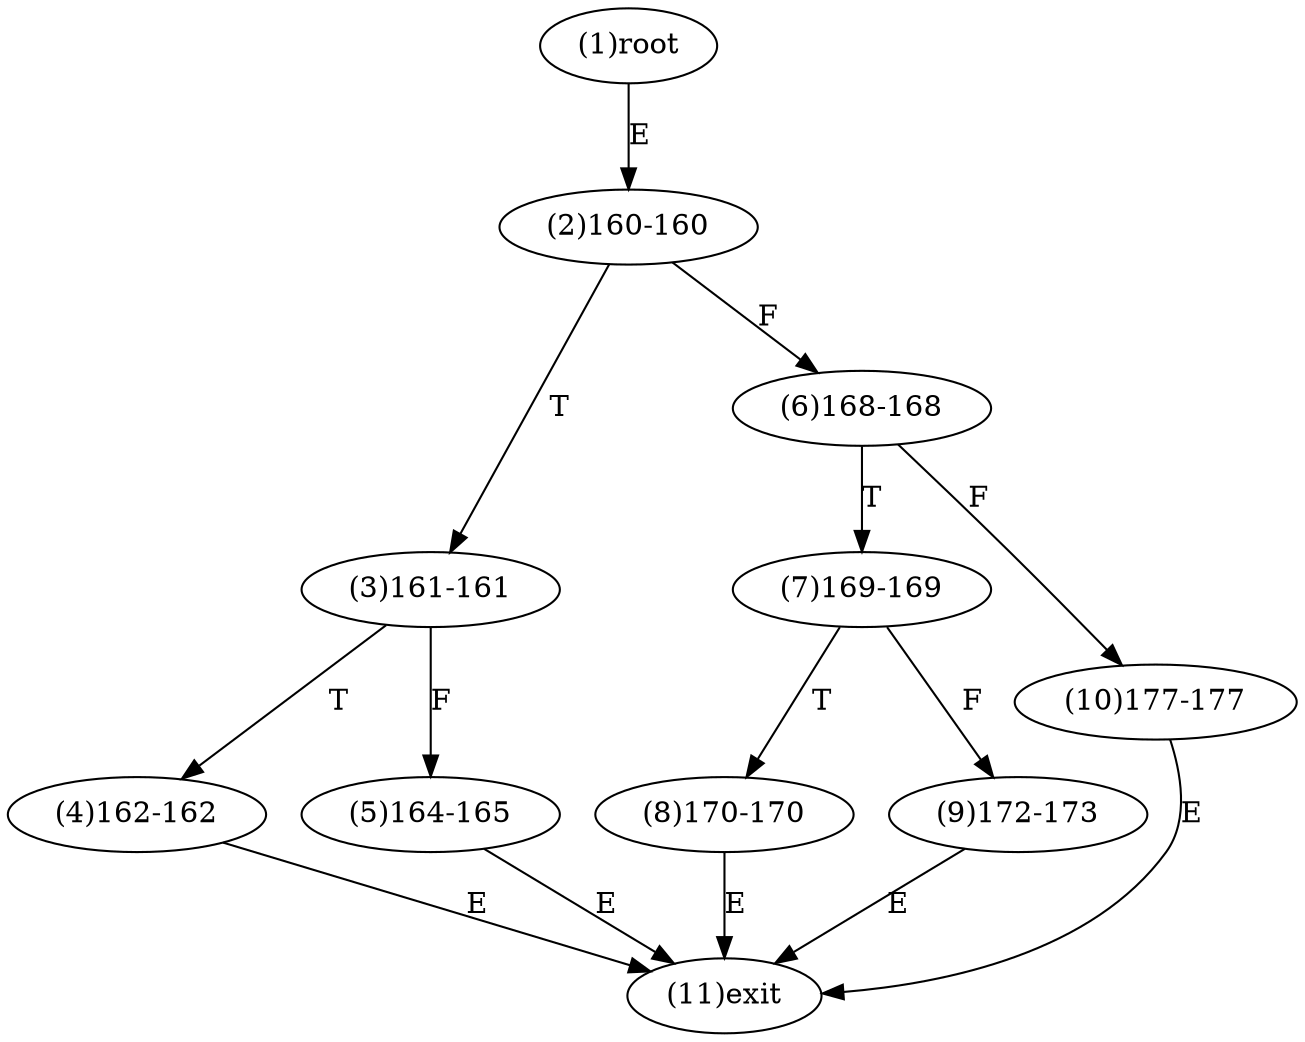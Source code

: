 digraph "" { 
1[ label="(1)root"];
2[ label="(2)160-160"];
3[ label="(3)161-161"];
4[ label="(4)162-162"];
5[ label="(5)164-165"];
6[ label="(6)168-168"];
7[ label="(7)169-169"];
8[ label="(8)170-170"];
9[ label="(9)172-173"];
10[ label="(10)177-177"];
11[ label="(11)exit"];
1->2[ label="E"];
2->6[ label="F"];
2->3[ label="T"];
3->5[ label="F"];
3->4[ label="T"];
4->11[ label="E"];
5->11[ label="E"];
6->10[ label="F"];
6->7[ label="T"];
7->9[ label="F"];
7->8[ label="T"];
8->11[ label="E"];
9->11[ label="E"];
10->11[ label="E"];
}
